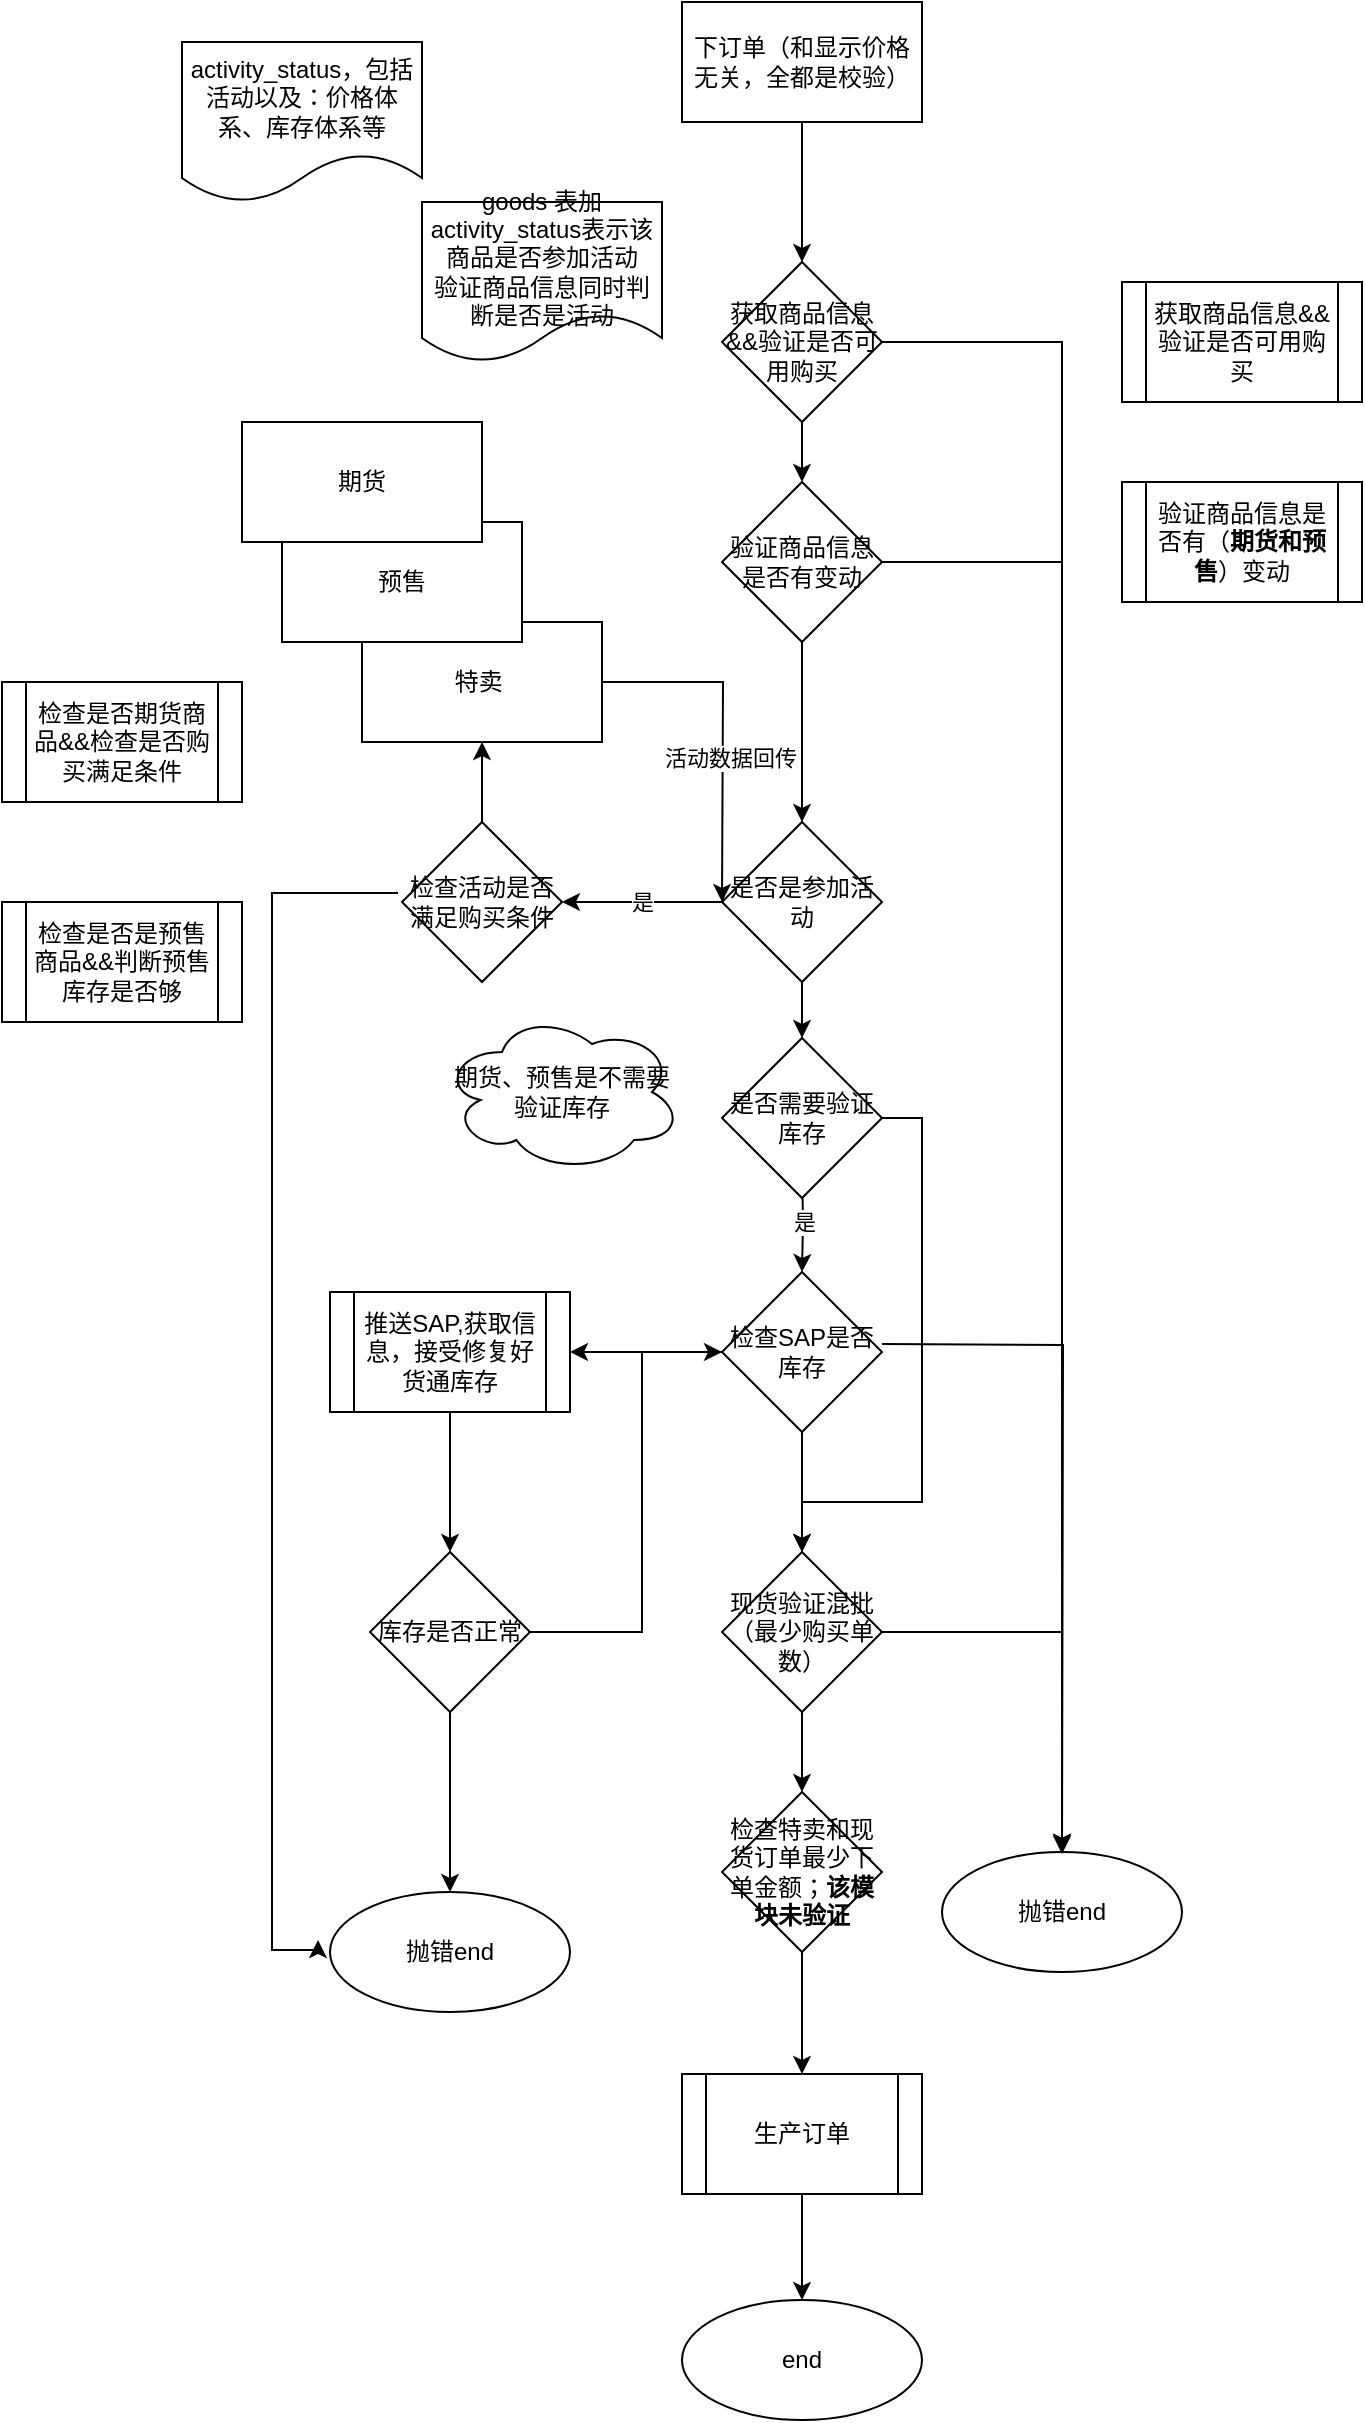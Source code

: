 <mxfile version="15.1.1" type="github">
  <diagram id="KnJ1Zq6jVHHd5aORQDIP" name="Page-1">
    <mxGraphModel dx="1002" dy="714" grid="1" gridSize="10" guides="1" tooltips="1" connect="1" arrows="1" fold="1" page="1" pageScale="1" pageWidth="827" pageHeight="1169" math="0" shadow="0">
      <root>
        <mxCell id="0" />
        <mxCell id="1" parent="0" />
        <mxCell id="vcKJHKEmJrE5B3eXRtiQ-1" value="" style="edgeStyle=orthogonalEdgeStyle;rounded=0;orthogonalLoop=1;jettySize=auto;html=1;" edge="1" parent="1" source="vcKJHKEmJrE5B3eXRtiQ-2" target="vcKJHKEmJrE5B3eXRtiQ-9">
          <mxGeometry relative="1" as="geometry" />
        </mxCell>
        <mxCell id="vcKJHKEmJrE5B3eXRtiQ-2" value="下订单（和显示价格无关，全都是校验）" style="rounded=0;whiteSpace=wrap;html=1;" vertex="1" parent="1">
          <mxGeometry x="373" y="80" width="120" height="60" as="geometry" />
        </mxCell>
        <mxCell id="vcKJHKEmJrE5B3eXRtiQ-3" value="获取商品信息&amp;amp;&amp;amp;验证是否可用购买" style="shape=process;whiteSpace=wrap;html=1;backgroundOutline=1;rounded=0;" vertex="1" parent="1">
          <mxGeometry x="593" y="220" width="120" height="60" as="geometry" />
        </mxCell>
        <mxCell id="vcKJHKEmJrE5B3eXRtiQ-4" value="验证商品信息是否有（&lt;b&gt;期货和预售&lt;/b&gt;）变动" style="shape=process;whiteSpace=wrap;html=1;backgroundOutline=1;rounded=0;" vertex="1" parent="1">
          <mxGeometry x="593" y="320" width="120" height="60" as="geometry" />
        </mxCell>
        <mxCell id="vcKJHKEmJrE5B3eXRtiQ-5" value="检查是否期货商品&amp;amp;&amp;amp;检查是否购买满足条件" style="shape=process;whiteSpace=wrap;html=1;backgroundOutline=1;rounded=0;" vertex="1" parent="1">
          <mxGeometry x="33" y="420" width="120" height="60" as="geometry" />
        </mxCell>
        <mxCell id="vcKJHKEmJrE5B3eXRtiQ-6" value="检查是否是预售商品&amp;amp;&amp;amp;判断预售库存是否够" style="shape=process;whiteSpace=wrap;html=1;backgroundOutline=1;rounded=0;" vertex="1" parent="1">
          <mxGeometry x="33" y="530" width="120" height="60" as="geometry" />
        </mxCell>
        <mxCell id="vcKJHKEmJrE5B3eXRtiQ-7" value="" style="edgeStyle=orthogonalEdgeStyle;rounded=0;orthogonalLoop=1;jettySize=auto;html=1;" edge="1" parent="1" source="vcKJHKEmJrE5B3eXRtiQ-9" target="vcKJHKEmJrE5B3eXRtiQ-12">
          <mxGeometry relative="1" as="geometry" />
        </mxCell>
        <mxCell id="vcKJHKEmJrE5B3eXRtiQ-8" value="" style="edgeStyle=orthogonalEdgeStyle;rounded=0;orthogonalLoop=1;jettySize=auto;html=1;" edge="1" parent="1" source="vcKJHKEmJrE5B3eXRtiQ-9" target="vcKJHKEmJrE5B3eXRtiQ-16">
          <mxGeometry relative="1" as="geometry" />
        </mxCell>
        <mxCell id="vcKJHKEmJrE5B3eXRtiQ-9" value="&lt;span&gt;获取商品信息&amp;amp;&amp;amp;验证是否可用购买&lt;/span&gt;" style="rhombus;whiteSpace=wrap;html=1;rounded=0;" vertex="1" parent="1">
          <mxGeometry x="393" y="210" width="80" height="80" as="geometry" />
        </mxCell>
        <mxCell id="vcKJHKEmJrE5B3eXRtiQ-10" value="" style="edgeStyle=orthogonalEdgeStyle;rounded=0;orthogonalLoop=1;jettySize=auto;html=1;" edge="1" parent="1" source="vcKJHKEmJrE5B3eXRtiQ-12" target="vcKJHKEmJrE5B3eXRtiQ-15">
          <mxGeometry relative="1" as="geometry" />
        </mxCell>
        <mxCell id="vcKJHKEmJrE5B3eXRtiQ-11" style="edgeStyle=orthogonalEdgeStyle;rounded=0;orthogonalLoop=1;jettySize=auto;html=1;" edge="1" parent="1" source="vcKJHKEmJrE5B3eXRtiQ-12" target="vcKJHKEmJrE5B3eXRtiQ-16">
          <mxGeometry relative="1" as="geometry" />
        </mxCell>
        <mxCell id="vcKJHKEmJrE5B3eXRtiQ-12" value="&lt;span&gt;验证商品信息是否有变动&lt;/span&gt;" style="rhombus;whiteSpace=wrap;html=1;rounded=0;" vertex="1" parent="1">
          <mxGeometry x="393" y="320" width="80" height="80" as="geometry" />
        </mxCell>
        <mxCell id="vcKJHKEmJrE5B3eXRtiQ-13" value="是" style="edgeStyle=orthogonalEdgeStyle;rounded=0;orthogonalLoop=1;jettySize=auto;html=1;" edge="1" parent="1" source="vcKJHKEmJrE5B3eXRtiQ-15" target="vcKJHKEmJrE5B3eXRtiQ-39">
          <mxGeometry relative="1" as="geometry" />
        </mxCell>
        <mxCell id="vcKJHKEmJrE5B3eXRtiQ-14" value="" style="edgeStyle=orthogonalEdgeStyle;rounded=0;orthogonalLoop=1;jettySize=auto;html=1;" edge="1" parent="1" source="vcKJHKEmJrE5B3eXRtiQ-15" target="vcKJHKEmJrE5B3eXRtiQ-48">
          <mxGeometry relative="1" as="geometry" />
        </mxCell>
        <mxCell id="vcKJHKEmJrE5B3eXRtiQ-15" value="是否是参加活动" style="rhombus;whiteSpace=wrap;html=1;rounded=0;" vertex="1" parent="1">
          <mxGeometry x="393" y="490" width="80" height="80" as="geometry" />
        </mxCell>
        <mxCell id="vcKJHKEmJrE5B3eXRtiQ-16" value="抛错end" style="ellipse;whiteSpace=wrap;html=1;rounded=0;" vertex="1" parent="1">
          <mxGeometry x="503" y="1005" width="120" height="60" as="geometry" />
        </mxCell>
        <mxCell id="vcKJHKEmJrE5B3eXRtiQ-17" style="edgeStyle=orthogonalEdgeStyle;rounded=0;orthogonalLoop=1;jettySize=auto;html=1;entryX=0.5;entryY=0;entryDx=0;entryDy=0;" edge="1" parent="1" source="vcKJHKEmJrE5B3eXRtiQ-19" target="vcKJHKEmJrE5B3eXRtiQ-16">
          <mxGeometry relative="1" as="geometry" />
        </mxCell>
        <mxCell id="vcKJHKEmJrE5B3eXRtiQ-18" value="" style="edgeStyle=orthogonalEdgeStyle;rounded=0;orthogonalLoop=1;jettySize=auto;html=1;" edge="1" parent="1" source="vcKJHKEmJrE5B3eXRtiQ-19" target="vcKJHKEmJrE5B3eXRtiQ-31">
          <mxGeometry relative="1" as="geometry" />
        </mxCell>
        <mxCell id="vcKJHKEmJrE5B3eXRtiQ-19" value="&lt;span&gt;现货验证混批（最少购买单数）&lt;/span&gt;" style="rhombus;whiteSpace=wrap;html=1;rounded=0;" vertex="1" parent="1">
          <mxGeometry x="393" y="855" width="80" height="80" as="geometry" />
        </mxCell>
        <mxCell id="vcKJHKEmJrE5B3eXRtiQ-20" value="是" style="edgeStyle=orthogonalEdgeStyle;rounded=0;orthogonalLoop=1;jettySize=auto;html=1;" edge="1" parent="1" target="vcKJHKEmJrE5B3eXRtiQ-24">
          <mxGeometry relative="1" as="geometry">
            <mxPoint x="433" y="663" as="sourcePoint" />
          </mxGeometry>
        </mxCell>
        <mxCell id="vcKJHKEmJrE5B3eXRtiQ-21" style="edgeStyle=orthogonalEdgeStyle;rounded=0;orthogonalLoop=1;jettySize=auto;html=1;" edge="1" parent="1">
          <mxGeometry relative="1" as="geometry">
            <mxPoint x="563" y="1006" as="targetPoint" />
            <mxPoint x="473" y="751" as="sourcePoint" />
          </mxGeometry>
        </mxCell>
        <mxCell id="vcKJHKEmJrE5B3eXRtiQ-22" value="" style="edgeStyle=orthogonalEdgeStyle;rounded=0;orthogonalLoop=1;jettySize=auto;html=1;entryX=1;entryY=0.5;entryDx=0;entryDy=0;" edge="1" parent="1" source="vcKJHKEmJrE5B3eXRtiQ-24" target="vcKJHKEmJrE5B3eXRtiQ-26">
          <mxGeometry relative="1" as="geometry">
            <mxPoint x="333" y="755" as="targetPoint" />
          </mxGeometry>
        </mxCell>
        <mxCell id="vcKJHKEmJrE5B3eXRtiQ-23" value="" style="edgeStyle=orthogonalEdgeStyle;rounded=0;orthogonalLoop=1;jettySize=auto;html=1;" edge="1" parent="1" source="vcKJHKEmJrE5B3eXRtiQ-24" target="vcKJHKEmJrE5B3eXRtiQ-19">
          <mxGeometry relative="1" as="geometry" />
        </mxCell>
        <mxCell id="vcKJHKEmJrE5B3eXRtiQ-24" value="检查SAP是否库存" style="rhombus;whiteSpace=wrap;html=1;rounded=0;" vertex="1" parent="1">
          <mxGeometry x="393" y="715" width="80" height="80" as="geometry" />
        </mxCell>
        <mxCell id="vcKJHKEmJrE5B3eXRtiQ-25" value="" style="edgeStyle=orthogonalEdgeStyle;rounded=0;orthogonalLoop=1;jettySize=auto;html=1;" edge="1" parent="1" source="vcKJHKEmJrE5B3eXRtiQ-26" target="vcKJHKEmJrE5B3eXRtiQ-34">
          <mxGeometry relative="1" as="geometry" />
        </mxCell>
        <mxCell id="vcKJHKEmJrE5B3eXRtiQ-26" value="推送SAP,获取信息，接受修复好货通库存" style="shape=process;whiteSpace=wrap;html=1;backgroundOutline=1;" vertex="1" parent="1">
          <mxGeometry x="197" y="725" width="120" height="60" as="geometry" />
        </mxCell>
        <mxCell id="vcKJHKEmJrE5B3eXRtiQ-27" value="" style="edgeStyle=orthogonalEdgeStyle;rounded=0;orthogonalLoop=1;jettySize=auto;html=1;" edge="1" parent="1" source="vcKJHKEmJrE5B3eXRtiQ-28" target="vcKJHKEmJrE5B3eXRtiQ-29">
          <mxGeometry relative="1" as="geometry" />
        </mxCell>
        <mxCell id="vcKJHKEmJrE5B3eXRtiQ-28" value="生产订单" style="shape=process;whiteSpace=wrap;html=1;backgroundOutline=1;" vertex="1" parent="1">
          <mxGeometry x="373" y="1116" width="120" height="60" as="geometry" />
        </mxCell>
        <mxCell id="vcKJHKEmJrE5B3eXRtiQ-29" value="end" style="ellipse;whiteSpace=wrap;html=1;" vertex="1" parent="1">
          <mxGeometry x="373" y="1229" width="120" height="60" as="geometry" />
        </mxCell>
        <mxCell id="vcKJHKEmJrE5B3eXRtiQ-30" value="" style="edgeStyle=orthogonalEdgeStyle;rounded=0;orthogonalLoop=1;jettySize=auto;html=1;" edge="1" parent="1" source="vcKJHKEmJrE5B3eXRtiQ-31" target="vcKJHKEmJrE5B3eXRtiQ-28">
          <mxGeometry relative="1" as="geometry" />
        </mxCell>
        <mxCell id="vcKJHKEmJrE5B3eXRtiQ-31" value="检查特卖和现货订单最少下单金额；&lt;b&gt;该模块未验证&lt;/b&gt;" style="rhombus;whiteSpace=wrap;html=1;rounded=0;" vertex="1" parent="1">
          <mxGeometry x="393" y="975" width="80" height="80" as="geometry" />
        </mxCell>
        <mxCell id="vcKJHKEmJrE5B3eXRtiQ-32" style="edgeStyle=orthogonalEdgeStyle;rounded=0;orthogonalLoop=1;jettySize=auto;html=1;entryX=0;entryY=0.5;entryDx=0;entryDy=0;" edge="1" parent="1" source="vcKJHKEmJrE5B3eXRtiQ-34" target="vcKJHKEmJrE5B3eXRtiQ-24">
          <mxGeometry relative="1" as="geometry">
            <Array as="points">
              <mxPoint x="353" y="895" />
              <mxPoint x="353" y="755" />
            </Array>
          </mxGeometry>
        </mxCell>
        <mxCell id="vcKJHKEmJrE5B3eXRtiQ-33" value="" style="edgeStyle=orthogonalEdgeStyle;rounded=0;orthogonalLoop=1;jettySize=auto;html=1;" edge="1" parent="1" source="vcKJHKEmJrE5B3eXRtiQ-34" target="vcKJHKEmJrE5B3eXRtiQ-35">
          <mxGeometry relative="1" as="geometry" />
        </mxCell>
        <mxCell id="vcKJHKEmJrE5B3eXRtiQ-34" value="库存是否正常" style="rhombus;whiteSpace=wrap;html=1;" vertex="1" parent="1">
          <mxGeometry x="217" y="855" width="80" height="80" as="geometry" />
        </mxCell>
        <mxCell id="vcKJHKEmJrE5B3eXRtiQ-35" value="抛错end" style="ellipse;whiteSpace=wrap;html=1;" vertex="1" parent="1">
          <mxGeometry x="197" y="1025" width="120" height="60" as="geometry" />
        </mxCell>
        <mxCell id="vcKJHKEmJrE5B3eXRtiQ-36" value="goods 表加activity_status表示该商品是否参加活动&lt;br&gt;验证商品信息同时判断是否是活动" style="shape=document;whiteSpace=wrap;html=1;boundedLbl=1;" vertex="1" parent="1">
          <mxGeometry x="243" y="180" width="120" height="80" as="geometry" />
        </mxCell>
        <mxCell id="vcKJHKEmJrE5B3eXRtiQ-37" value="" style="edgeStyle=orthogonalEdgeStyle;rounded=0;orthogonalLoop=1;jettySize=auto;html=1;" edge="1" parent="1" source="vcKJHKEmJrE5B3eXRtiQ-39" target="vcKJHKEmJrE5B3eXRtiQ-42">
          <mxGeometry relative="1" as="geometry" />
        </mxCell>
        <mxCell id="vcKJHKEmJrE5B3eXRtiQ-38" style="edgeStyle=orthogonalEdgeStyle;rounded=0;orthogonalLoop=1;jettySize=auto;html=1;entryX=0;entryY=0.5;entryDx=0;entryDy=0;exitX=0;exitY=0.519;exitDx=0;exitDy=0;exitPerimeter=0;" edge="1" parent="1">
          <mxGeometry relative="1" as="geometry">
            <mxPoint x="231" y="525.52" as="sourcePoint" />
            <mxPoint x="191" y="1049" as="targetPoint" />
            <Array as="points">
              <mxPoint x="168" y="526" />
              <mxPoint x="168" y="1054" />
              <mxPoint x="191" y="1054" />
            </Array>
          </mxGeometry>
        </mxCell>
        <mxCell id="vcKJHKEmJrE5B3eXRtiQ-39" value="检查活动是否满足购买条件" style="rhombus;whiteSpace=wrap;html=1;rounded=0;" vertex="1" parent="1">
          <mxGeometry x="233" y="490" width="80" height="80" as="geometry" />
        </mxCell>
        <mxCell id="vcKJHKEmJrE5B3eXRtiQ-40" style="edgeStyle=orthogonalEdgeStyle;rounded=0;orthogonalLoop=1;jettySize=auto;html=1;" edge="1" parent="1" source="vcKJHKEmJrE5B3eXRtiQ-42">
          <mxGeometry relative="1" as="geometry">
            <mxPoint x="393" y="530.0" as="targetPoint" />
          </mxGeometry>
        </mxCell>
        <mxCell id="vcKJHKEmJrE5B3eXRtiQ-41" value="活动数据回传" style="edgeLabel;html=1;align=center;verticalAlign=middle;resizable=0;points=[];" vertex="1" connectable="0" parent="vcKJHKEmJrE5B3eXRtiQ-40">
          <mxGeometry x="0.152" y="3" relative="1" as="geometry">
            <mxPoint as="offset" />
          </mxGeometry>
        </mxCell>
        <mxCell id="vcKJHKEmJrE5B3eXRtiQ-42" value="特卖&amp;nbsp;" style="whiteSpace=wrap;html=1;rounded=0;" vertex="1" parent="1">
          <mxGeometry x="213" y="390" width="120" height="60" as="geometry" />
        </mxCell>
        <mxCell id="vcKJHKEmJrE5B3eXRtiQ-43" value="预售" style="whiteSpace=wrap;html=1;rounded=0;" vertex="1" parent="1">
          <mxGeometry x="173" y="340" width="120" height="60" as="geometry" />
        </mxCell>
        <mxCell id="vcKJHKEmJrE5B3eXRtiQ-44" value="期货" style="whiteSpace=wrap;html=1;rounded=0;" vertex="1" parent="1">
          <mxGeometry x="153" y="290" width="120" height="60" as="geometry" />
        </mxCell>
        <mxCell id="vcKJHKEmJrE5B3eXRtiQ-45" value="activity_status，包括活动以及：价格体系、库存体系等" style="shape=document;whiteSpace=wrap;html=1;boundedLbl=1;" vertex="1" parent="1">
          <mxGeometry x="123" y="100" width="120" height="80" as="geometry" />
        </mxCell>
        <mxCell id="vcKJHKEmJrE5B3eXRtiQ-46" value="&lt;span&gt;期货、预售是不需要验证库存&lt;/span&gt;" style="ellipse;shape=cloud;whiteSpace=wrap;html=1;" vertex="1" parent="1">
          <mxGeometry x="253" y="585" width="120" height="80" as="geometry" />
        </mxCell>
        <mxCell id="vcKJHKEmJrE5B3eXRtiQ-47" style="edgeStyle=orthogonalEdgeStyle;rounded=0;orthogonalLoop=1;jettySize=auto;html=1;exitX=1;exitY=0.5;exitDx=0;exitDy=0;" edge="1" parent="1" source="vcKJHKEmJrE5B3eXRtiQ-48" target="vcKJHKEmJrE5B3eXRtiQ-19">
          <mxGeometry relative="1" as="geometry">
            <Array as="points">
              <mxPoint x="493" y="638" />
              <mxPoint x="493" y="830" />
              <mxPoint x="433" y="830" />
            </Array>
          </mxGeometry>
        </mxCell>
        <mxCell id="vcKJHKEmJrE5B3eXRtiQ-48" value="是否需要验证库存" style="rhombus;whiteSpace=wrap;html=1;rounded=0;" vertex="1" parent="1">
          <mxGeometry x="393" y="598" width="80" height="80" as="geometry" />
        </mxCell>
      </root>
    </mxGraphModel>
  </diagram>
</mxfile>
